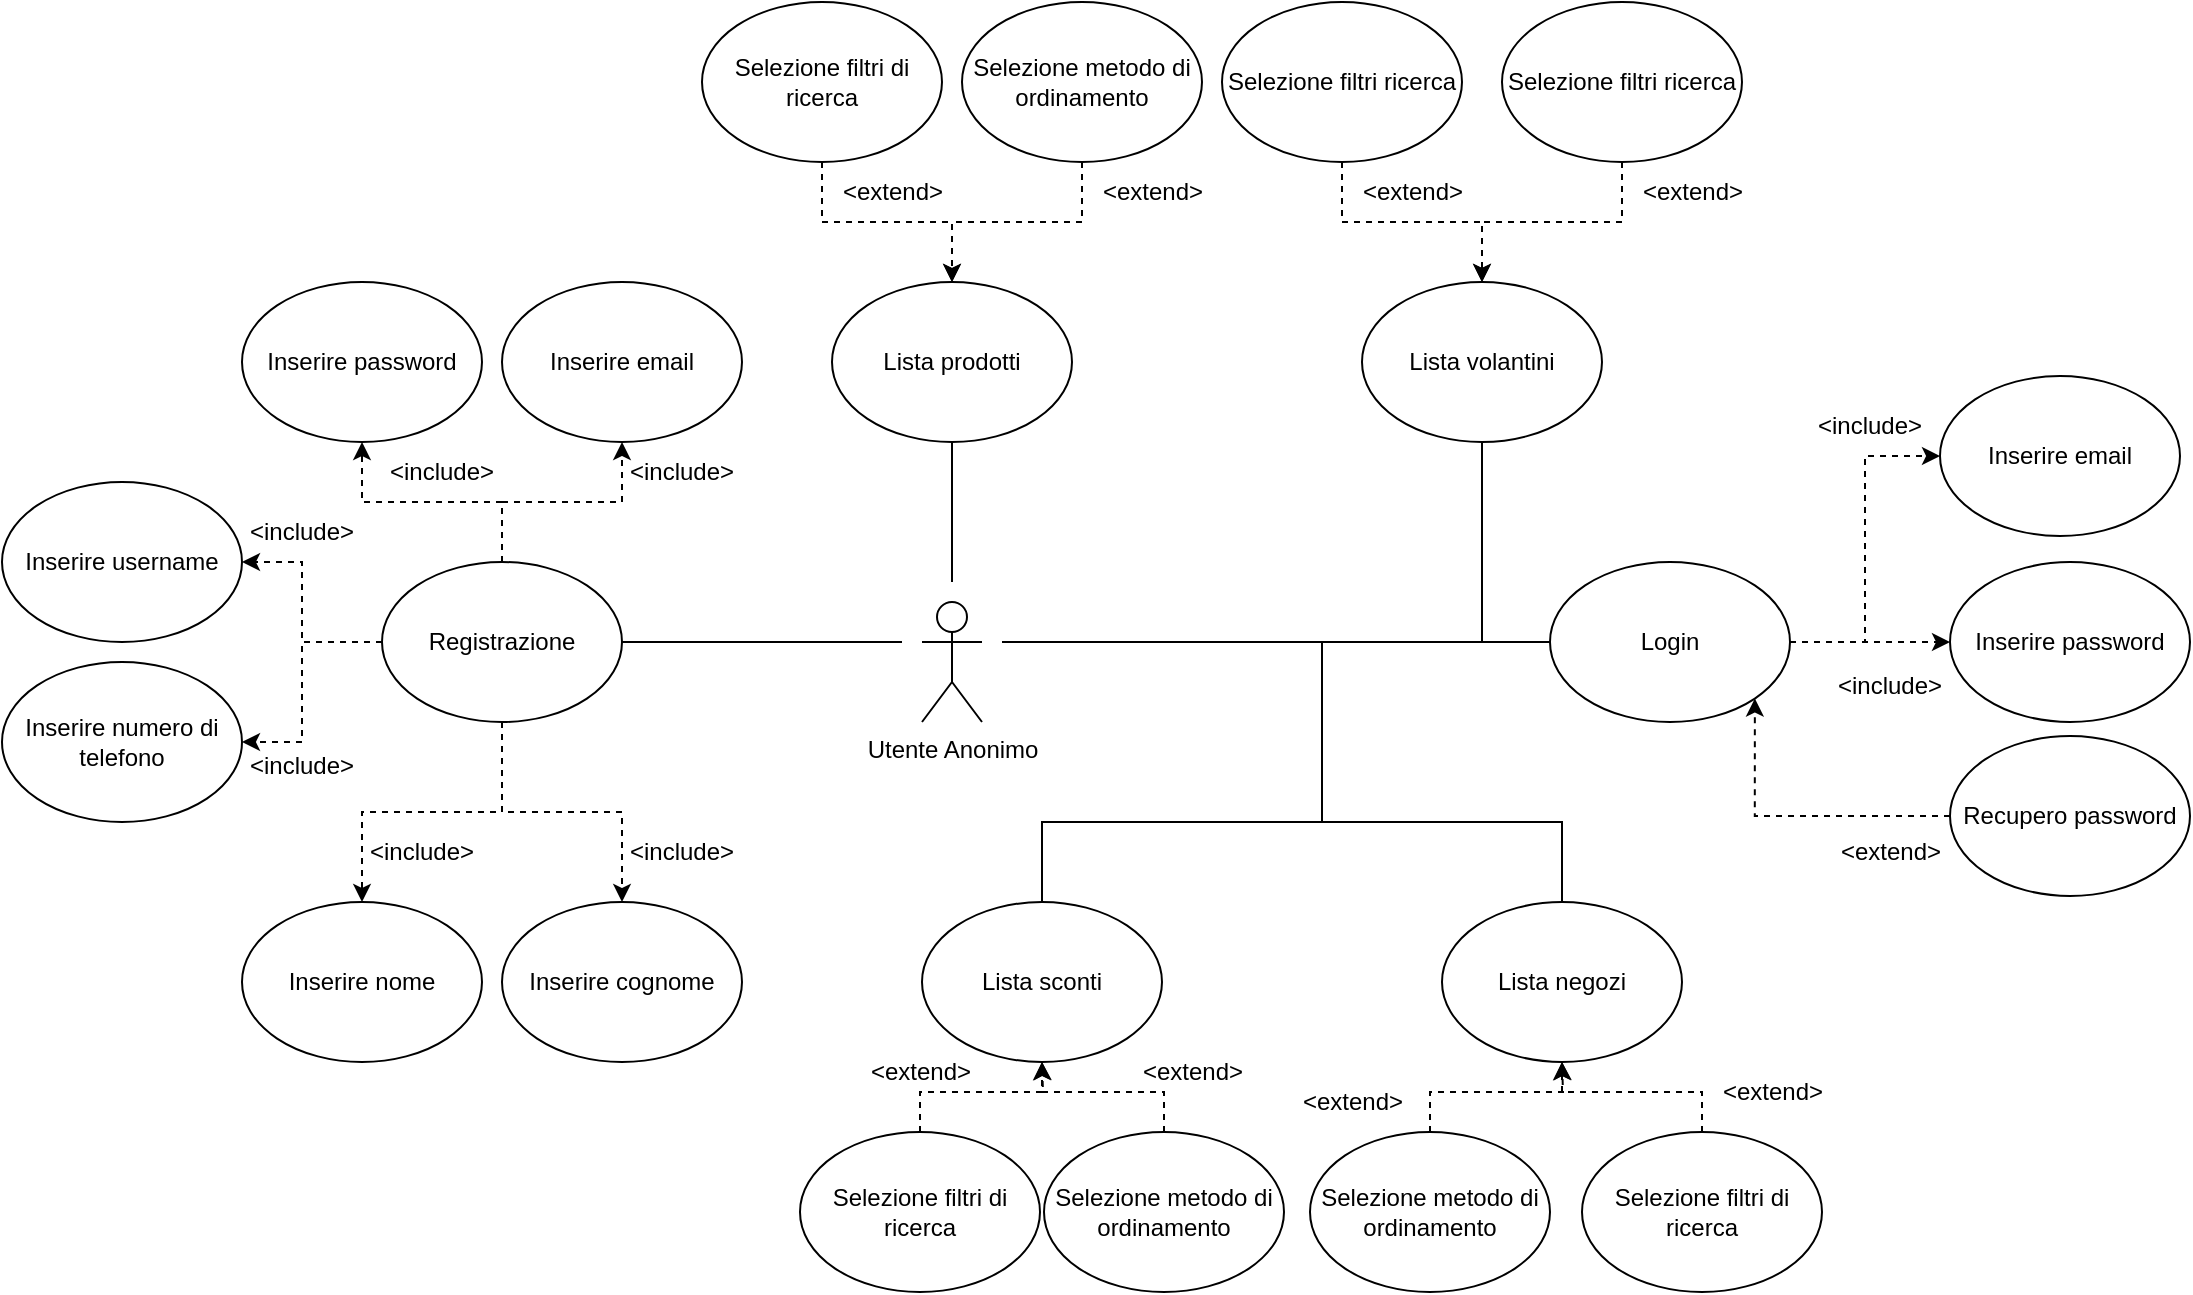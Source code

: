 <mxfile version="14.6.13" type="device"><diagram name="Pagina-1" id="lVRO8FN0cl4bYZhDUq4U"><mxGraphModel dx="1504" dy="1577" grid="1" gridSize="10" guides="1" tooltips="1" connect="1" arrows="1" fold="1" page="1" pageScale="1" pageWidth="827" pageHeight="1169" math="0" shadow="0"><root><mxCell id="0"/><mxCell id="1" parent="0"/><mxCell id="L7NKFnQ29NJkpKg581X9-1" value="Utente Anonimo&lt;br&gt;" style="shape=umlActor;verticalLabelPosition=bottom;verticalAlign=top;html=1;outlineConnect=0;" parent="1" vertex="1"><mxGeometry x="100" y="160" width="30" height="60" as="geometry"/></mxCell><mxCell id="L7NKFnQ29NJkpKg581X9-8" style="edgeStyle=orthogonalEdgeStyle;rounded=0;orthogonalLoop=1;jettySize=auto;html=1;exitX=1;exitY=0.5;exitDx=0;exitDy=0;entryX=0;entryY=0.5;entryDx=0;entryDy=0;dashed=1;" parent="1" source="L7NKFnQ29NJkpKg581X9-2" target="L7NKFnQ29NJkpKg581X9-5" edge="1"><mxGeometry relative="1" as="geometry"/></mxCell><mxCell id="L7NKFnQ29NJkpKg581X9-9" style="edgeStyle=orthogonalEdgeStyle;rounded=0;orthogonalLoop=1;jettySize=auto;html=1;exitX=1;exitY=0.5;exitDx=0;exitDy=0;entryX=0;entryY=0.5;entryDx=0;entryDy=0;dashed=1;" parent="1" source="L7NKFnQ29NJkpKg581X9-2" target="L7NKFnQ29NJkpKg581X9-6" edge="1"><mxGeometry relative="1" as="geometry"/></mxCell><mxCell id="L7NKFnQ29NJkpKg581X9-2" value="Login" style="ellipse;whiteSpace=wrap;html=1;" parent="1" vertex="1"><mxGeometry x="414" y="140" width="120" height="80" as="geometry"/></mxCell><mxCell id="L7NKFnQ29NJkpKg581X9-5" value="Inserire email" style="ellipse;whiteSpace=wrap;html=1;" parent="1" vertex="1"><mxGeometry x="609" y="47" width="120" height="80" as="geometry"/></mxCell><mxCell id="L7NKFnQ29NJkpKg581X9-6" value="Inserire password" style="ellipse;whiteSpace=wrap;html=1;" parent="1" vertex="1"><mxGeometry x="614" y="140" width="120" height="80" as="geometry"/></mxCell><mxCell id="L7NKFnQ29NJkpKg581X9-10" value="&amp;lt;include&amp;gt;" style="text;html=1;strokeColor=none;fillColor=none;align=center;verticalAlign=middle;whiteSpace=wrap;rounded=0;" parent="1" vertex="1"><mxGeometry x="544" y="57" width="60" height="30" as="geometry"/></mxCell><mxCell id="L7NKFnQ29NJkpKg581X9-11" value="&amp;lt;include&amp;gt;" style="text;html=1;strokeColor=none;fillColor=none;align=center;verticalAlign=middle;whiteSpace=wrap;rounded=0;" parent="1" vertex="1"><mxGeometry x="554" y="187" width="60" height="30" as="geometry"/></mxCell><mxCell id="L7NKFnQ29NJkpKg581X9-16" value="" style="endArrow=none;html=1;rounded=0;entryX=0;entryY=0.5;entryDx=0;entryDy=0;" parent="1" target="L7NKFnQ29NJkpKg581X9-2" edge="1"><mxGeometry width="50" height="50" relative="1" as="geometry"><mxPoint x="140" y="180" as="sourcePoint"/><mxPoint x="450" y="160" as="targetPoint"/></mxGeometry></mxCell><mxCell id="L7NKFnQ29NJkpKg581X9-20" style="edgeStyle=orthogonalEdgeStyle;rounded=0;orthogonalLoop=1;jettySize=auto;html=1;exitX=0;exitY=0.5;exitDx=0;exitDy=0;entryX=1;entryY=1;entryDx=0;entryDy=0;dashed=1;" parent="1" source="L7NKFnQ29NJkpKg581X9-18" target="L7NKFnQ29NJkpKg581X9-2" edge="1"><mxGeometry relative="1" as="geometry"/></mxCell><mxCell id="L7NKFnQ29NJkpKg581X9-18" value="Recupero password" style="ellipse;whiteSpace=wrap;html=1;" parent="1" vertex="1"><mxGeometry x="614" y="227" width="120" height="80" as="geometry"/></mxCell><mxCell id="L7NKFnQ29NJkpKg581X9-21" value="&amp;lt;extend&amp;gt;" style="text;html=1;align=center;verticalAlign=middle;resizable=0;points=[];autosize=1;strokeColor=none;fillColor=none;" parent="1" vertex="1"><mxGeometry x="549" y="270" width="70" height="30" as="geometry"/></mxCell><mxCell id="L7NKFnQ29NJkpKg581X9-22" value="Lista prodotti" style="ellipse;whiteSpace=wrap;html=1;" parent="1" vertex="1"><mxGeometry x="55" width="120" height="80" as="geometry"/></mxCell><mxCell id="L7NKFnQ29NJkpKg581X9-31" style="edgeStyle=orthogonalEdgeStyle;rounded=0;orthogonalLoop=1;jettySize=auto;html=1;exitX=0.5;exitY=0;exitDx=0;exitDy=0;endArrow=none;endFill=0;" parent="1" source="L7NKFnQ29NJkpKg581X9-23" edge="1"><mxGeometry relative="1" as="geometry"><mxPoint x="140" y="180" as="targetPoint"/><Array as="points"><mxPoint x="160" y="270"/><mxPoint x="300" y="270"/><mxPoint x="300" y="180"/></Array></mxGeometry></mxCell><mxCell id="L7NKFnQ29NJkpKg581X9-23" value="Lista sconti" style="ellipse;whiteSpace=wrap;html=1;" parent="1" vertex="1"><mxGeometry x="100" y="310" width="120" height="80" as="geometry"/></mxCell><mxCell id="L7NKFnQ29NJkpKg581X9-30" style="edgeStyle=orthogonalEdgeStyle;rounded=0;orthogonalLoop=1;jettySize=auto;html=1;exitX=0.5;exitY=0;exitDx=0;exitDy=0;endArrow=none;endFill=0;" parent="1" source="L7NKFnQ29NJkpKg581X9-24" edge="1"><mxGeometry relative="1" as="geometry"><mxPoint x="140" y="180" as="targetPoint"/><Array as="points"><mxPoint x="420" y="270"/><mxPoint x="300" y="270"/><mxPoint x="300" y="180"/></Array></mxGeometry></mxCell><mxCell id="L7NKFnQ29NJkpKg581X9-24" value="Lista negozi" style="ellipse;whiteSpace=wrap;html=1;" parent="1" vertex="1"><mxGeometry x="360" y="310" width="120" height="80" as="geometry"/></mxCell><mxCell id="L7NKFnQ29NJkpKg581X9-32" style="edgeStyle=orthogonalEdgeStyle;rounded=0;orthogonalLoop=1;jettySize=auto;html=1;exitX=0.5;exitY=1;exitDx=0;exitDy=0;endArrow=none;endFill=0;" parent="1" source="L7NKFnQ29NJkpKg581X9-22" edge="1"><mxGeometry relative="1" as="geometry"><mxPoint x="115" y="150" as="targetPoint"/></mxGeometry></mxCell><mxCell id="L7NKFnQ29NJkpKg581X9-46" style="edgeStyle=orthogonalEdgeStyle;rounded=0;orthogonalLoop=1;jettySize=auto;html=1;exitX=0.5;exitY=1;exitDx=0;exitDy=0;dashed=1;" parent="1" source="L7NKFnQ29NJkpKg581X9-34" target="L7NKFnQ29NJkpKg581X9-40" edge="1"><mxGeometry relative="1" as="geometry"/></mxCell><mxCell id="L7NKFnQ29NJkpKg581X9-47" style="edgeStyle=orthogonalEdgeStyle;rounded=0;orthogonalLoop=1;jettySize=auto;html=1;exitX=0.5;exitY=1;exitDx=0;exitDy=0;dashed=1;" parent="1" source="L7NKFnQ29NJkpKg581X9-34" target="L7NKFnQ29NJkpKg581X9-39" edge="1"><mxGeometry relative="1" as="geometry"/></mxCell><mxCell id="L7NKFnQ29NJkpKg581X9-51" style="edgeStyle=orthogonalEdgeStyle;rounded=0;orthogonalLoop=1;jettySize=auto;html=1;exitX=0.5;exitY=0;exitDx=0;exitDy=0;dashed=1;" parent="1" source="L7NKFnQ29NJkpKg581X9-34" target="L7NKFnQ29NJkpKg581X9-37" edge="1"><mxGeometry relative="1" as="geometry"/></mxCell><mxCell id="L7NKFnQ29NJkpKg581X9-52" style="edgeStyle=orthogonalEdgeStyle;rounded=0;orthogonalLoop=1;jettySize=auto;html=1;exitX=0.5;exitY=0;exitDx=0;exitDy=0;dashed=1;" parent="1" source="L7NKFnQ29NJkpKg581X9-34" target="L7NKFnQ29NJkpKg581X9-36" edge="1"><mxGeometry relative="1" as="geometry"/></mxCell><mxCell id="H_Q5mjL9vNSc_3zblaO9-1" style="edgeStyle=orthogonalEdgeStyle;rounded=0;orthogonalLoop=1;jettySize=auto;html=1;exitX=0;exitY=0.5;exitDx=0;exitDy=0;entryX=1;entryY=0.5;entryDx=0;entryDy=0;dashed=1;" edge="1" parent="1" source="L7NKFnQ29NJkpKg581X9-34" target="L7NKFnQ29NJkpKg581X9-41"><mxGeometry relative="1" as="geometry"><Array as="points"><mxPoint x="-210" y="180"/><mxPoint x="-210" y="230"/></Array></mxGeometry></mxCell><mxCell id="L7NKFnQ29NJkpKg581X9-34" value="Registrazione" style="ellipse;whiteSpace=wrap;html=1;" parent="1" vertex="1"><mxGeometry x="-170" y="140" width="120" height="80" as="geometry"/></mxCell><mxCell id="L7NKFnQ29NJkpKg581X9-35" value="" style="endArrow=none;html=1;rounded=0;exitX=1;exitY=0.5;exitDx=0;exitDy=0;" parent="1" source="L7NKFnQ29NJkpKg581X9-34" edge="1"><mxGeometry width="50" height="50" relative="1" as="geometry"><mxPoint x="-140" y="270" as="sourcePoint"/><mxPoint x="90" y="180" as="targetPoint"/></mxGeometry></mxCell><mxCell id="L7NKFnQ29NJkpKg581X9-36" value="Inserire email" style="ellipse;whiteSpace=wrap;html=1;" parent="1" vertex="1"><mxGeometry x="-110" width="120" height="80" as="geometry"/></mxCell><mxCell id="L7NKFnQ29NJkpKg581X9-37" value="Inserire password" style="ellipse;whiteSpace=wrap;html=1;" parent="1" vertex="1"><mxGeometry x="-240" width="120" height="80" as="geometry"/></mxCell><mxCell id="L7NKFnQ29NJkpKg581X9-38" value="Inserire username" style="ellipse;whiteSpace=wrap;html=1;" parent="1" vertex="1"><mxGeometry x="-360" y="100" width="120" height="80" as="geometry"/></mxCell><mxCell id="L7NKFnQ29NJkpKg581X9-39" value="Inserire nome" style="ellipse;whiteSpace=wrap;html=1;" parent="1" vertex="1"><mxGeometry x="-240" y="310" width="120" height="80" as="geometry"/></mxCell><mxCell id="L7NKFnQ29NJkpKg581X9-40" value="Inserire cognome" style="ellipse;whiteSpace=wrap;html=1;" parent="1" vertex="1"><mxGeometry x="-110" y="310" width="120" height="80" as="geometry"/></mxCell><mxCell id="L7NKFnQ29NJkpKg581X9-41" value="Inserire numero di telefono" style="ellipse;whiteSpace=wrap;html=1;" parent="1" vertex="1"><mxGeometry x="-360" y="190" width="120" height="80" as="geometry"/></mxCell><mxCell id="L7NKFnQ29NJkpKg581X9-50" style="edgeStyle=orthogonalEdgeStyle;rounded=0;orthogonalLoop=1;jettySize=auto;html=1;exitX=0;exitY=0.5;exitDx=0;exitDy=0;dashed=1;entryX=1;entryY=0.5;entryDx=0;entryDy=0;" parent="1" source="L7NKFnQ29NJkpKg581X9-34" target="L7NKFnQ29NJkpKg581X9-38" edge="1"><mxGeometry relative="1" as="geometry"><mxPoint x="-170" y="190" as="sourcePoint"/><mxPoint x="-230" y="220" as="targetPoint"/><Array as="points"><mxPoint x="-210" y="180"/><mxPoint x="-210" y="140"/></Array></mxGeometry></mxCell><mxCell id="L7NKFnQ29NJkpKg581X9-53" value="&amp;lt;include&amp;gt;" style="text;html=1;strokeColor=none;fillColor=none;align=center;verticalAlign=middle;whiteSpace=wrap;rounded=0;" parent="1" vertex="1"><mxGeometry x="-50" y="80" width="60" height="30" as="geometry"/></mxCell><mxCell id="L7NKFnQ29NJkpKg581X9-54" value="&amp;lt;include&amp;gt;" style="text;html=1;strokeColor=none;fillColor=none;align=center;verticalAlign=middle;whiteSpace=wrap;rounded=0;" parent="1" vertex="1"><mxGeometry x="-170" y="80" width="60" height="30" as="geometry"/></mxCell><mxCell id="L7NKFnQ29NJkpKg581X9-55" value="&amp;lt;include&amp;gt;" style="text;html=1;strokeColor=none;fillColor=none;align=center;verticalAlign=middle;whiteSpace=wrap;rounded=0;" parent="1" vertex="1"><mxGeometry x="-240" y="110" width="60" height="30" as="geometry"/></mxCell><mxCell id="L7NKFnQ29NJkpKg581X9-56" value="&amp;lt;include&amp;gt;" style="text;html=1;strokeColor=none;fillColor=none;align=center;verticalAlign=middle;whiteSpace=wrap;rounded=0;" parent="1" vertex="1"><mxGeometry x="-240" y="227" width="60" height="30" as="geometry"/></mxCell><mxCell id="L7NKFnQ29NJkpKg581X9-58" value="&amp;lt;include&amp;gt;" style="text;html=1;strokeColor=none;fillColor=none;align=center;verticalAlign=middle;whiteSpace=wrap;rounded=0;" parent="1" vertex="1"><mxGeometry x="-180" y="270" width="60" height="30" as="geometry"/></mxCell><mxCell id="L7NKFnQ29NJkpKg581X9-59" value="&amp;lt;include&amp;gt;" style="text;html=1;strokeColor=none;fillColor=none;align=center;verticalAlign=middle;whiteSpace=wrap;rounded=0;" parent="1" vertex="1"><mxGeometry x="-50" y="270" width="60" height="30" as="geometry"/></mxCell><mxCell id="L7NKFnQ29NJkpKg581X9-64" style="edgeStyle=orthogonalEdgeStyle;rounded=0;orthogonalLoop=1;jettySize=auto;html=1;exitX=0.5;exitY=1;exitDx=0;exitDy=0;dashed=1;" parent="1" source="L7NKFnQ29NJkpKg581X9-61" target="L7NKFnQ29NJkpKg581X9-22" edge="1"><mxGeometry relative="1" as="geometry"/></mxCell><mxCell id="L7NKFnQ29NJkpKg581X9-61" value="Selezione filtri di ricerca" style="ellipse;whiteSpace=wrap;html=1;" parent="1" vertex="1"><mxGeometry x="-10" y="-140" width="120" height="80" as="geometry"/></mxCell><mxCell id="L7NKFnQ29NJkpKg581X9-65" style="edgeStyle=orthogonalEdgeStyle;rounded=0;orthogonalLoop=1;jettySize=auto;html=1;exitX=0.5;exitY=1;exitDx=0;exitDy=0;entryX=0.5;entryY=0;entryDx=0;entryDy=0;dashed=1;" parent="1" source="L7NKFnQ29NJkpKg581X9-62" target="L7NKFnQ29NJkpKg581X9-22" edge="1"><mxGeometry relative="1" as="geometry"/></mxCell><mxCell id="L7NKFnQ29NJkpKg581X9-62" value="Selezione metodo di ordinamento" style="ellipse;whiteSpace=wrap;html=1;" parent="1" vertex="1"><mxGeometry x="120" y="-140" width="120" height="80" as="geometry"/></mxCell><mxCell id="L7NKFnQ29NJkpKg581X9-66" value="&amp;lt;extend&amp;gt;" style="text;html=1;align=center;verticalAlign=middle;resizable=0;points=[];autosize=1;strokeColor=none;fillColor=none;" parent="1" vertex="1"><mxGeometry x="180" y="-60" width="70" height="30" as="geometry"/></mxCell><mxCell id="L7NKFnQ29NJkpKg581X9-67" value="&amp;lt;extend&amp;gt;" style="text;html=1;align=center;verticalAlign=middle;resizable=0;points=[];autosize=1;strokeColor=none;fillColor=none;" parent="1" vertex="1"><mxGeometry x="50" y="-60" width="70" height="30" as="geometry"/></mxCell><mxCell id="L7NKFnQ29NJkpKg581X9-82" style="edgeStyle=orthogonalEdgeStyle;rounded=0;orthogonalLoop=1;jettySize=auto;html=1;exitX=0.5;exitY=0;exitDx=0;exitDy=0;entryX=0.5;entryY=1;entryDx=0;entryDy=0;dashed=1;" parent="1" source="L7NKFnQ29NJkpKg581X9-69" target="L7NKFnQ29NJkpKg581X9-23" edge="1"><mxGeometry relative="1" as="geometry"/></mxCell><mxCell id="L7NKFnQ29NJkpKg581X9-69" value="Selezione metodo di ordinamento" style="ellipse;whiteSpace=wrap;html=1;" parent="1" vertex="1"><mxGeometry x="161" y="425" width="120" height="80" as="geometry"/></mxCell><mxCell id="L7NKFnQ29NJkpKg581X9-75" style="edgeStyle=orthogonalEdgeStyle;rounded=0;orthogonalLoop=1;jettySize=auto;html=1;exitX=0.5;exitY=0;exitDx=0;exitDy=0;dashed=1;" parent="1" source="L7NKFnQ29NJkpKg581X9-70" edge="1"><mxGeometry relative="1" as="geometry"><mxPoint x="420" y="390" as="targetPoint"/></mxGeometry></mxCell><mxCell id="L7NKFnQ29NJkpKg581X9-70" value="Selezione metodo di ordinamento" style="ellipse;whiteSpace=wrap;html=1;" parent="1" vertex="1"><mxGeometry x="294" y="425" width="120" height="80" as="geometry"/></mxCell><mxCell id="L7NKFnQ29NJkpKg581X9-73" style="edgeStyle=orthogonalEdgeStyle;rounded=0;orthogonalLoop=1;jettySize=auto;html=1;exitX=0.5;exitY=0;exitDx=0;exitDy=0;entryX=0.5;entryY=1;entryDx=0;entryDy=0;dashed=1;" parent="1" source="L7NKFnQ29NJkpKg581X9-71" target="L7NKFnQ29NJkpKg581X9-24" edge="1"><mxGeometry relative="1" as="geometry"/></mxCell><mxCell id="L7NKFnQ29NJkpKg581X9-71" value="Selezione filtri di ricerca" style="ellipse;whiteSpace=wrap;html=1;" parent="1" vertex="1"><mxGeometry x="430" y="425" width="120" height="80" as="geometry"/></mxCell><mxCell id="L7NKFnQ29NJkpKg581X9-78" value="&amp;lt;extend&amp;gt;" style="text;html=1;align=center;verticalAlign=middle;resizable=0;points=[];autosize=1;strokeColor=none;fillColor=none;" parent="1" vertex="1"><mxGeometry x="490" y="390" width="70" height="30" as="geometry"/></mxCell><mxCell id="L7NKFnQ29NJkpKg581X9-79" value="&amp;lt;extend&amp;gt;" style="text;html=1;align=center;verticalAlign=middle;resizable=0;points=[];autosize=1;strokeColor=none;fillColor=none;" parent="1" vertex="1"><mxGeometry x="280" y="395" width="70" height="30" as="geometry"/></mxCell><mxCell id="L7NKFnQ29NJkpKg581X9-83" style="edgeStyle=orthogonalEdgeStyle;rounded=0;orthogonalLoop=1;jettySize=auto;html=1;exitX=0.5;exitY=0;exitDx=0;exitDy=0;dashed=1;" parent="1" source="L7NKFnQ29NJkpKg581X9-81" edge="1"><mxGeometry relative="1" as="geometry"><mxPoint x="160" y="390" as="targetPoint"/></mxGeometry></mxCell><mxCell id="L7NKFnQ29NJkpKg581X9-81" value="Selezione filtri di ricerca" style="ellipse;whiteSpace=wrap;html=1;" parent="1" vertex="1"><mxGeometry x="39" y="425" width="120" height="80" as="geometry"/></mxCell><mxCell id="L7NKFnQ29NJkpKg581X9-84" value="&amp;lt;extend&amp;gt;" style="text;html=1;align=center;verticalAlign=middle;resizable=0;points=[];autosize=1;strokeColor=none;fillColor=none;" parent="1" vertex="1"><mxGeometry x="200" y="380" width="70" height="30" as="geometry"/></mxCell><mxCell id="L7NKFnQ29NJkpKg581X9-85" value="&amp;lt;extend&amp;gt;" style="text;html=1;align=center;verticalAlign=middle;resizable=0;points=[];autosize=1;strokeColor=none;fillColor=none;" parent="1" vertex="1"><mxGeometry x="64" y="380" width="70" height="30" as="geometry"/></mxCell><mxCell id="L7NKFnQ29NJkpKg581X9-90" style="edgeStyle=orthogonalEdgeStyle;rounded=0;orthogonalLoop=1;jettySize=auto;html=1;exitX=0.5;exitY=1;exitDx=0;exitDy=0;endArrow=none;endFill=0;" parent="1" source="L7NKFnQ29NJkpKg581X9-86" edge="1"><mxGeometry relative="1" as="geometry"><mxPoint x="259.862" y="180.0" as="targetPoint"/><Array as="points"><mxPoint x="380" y="180"/></Array></mxGeometry></mxCell><mxCell id="L7NKFnQ29NJkpKg581X9-86" value="Lista volantini" style="ellipse;whiteSpace=wrap;html=1;" parent="1" vertex="1"><mxGeometry x="320" width="120" height="80" as="geometry"/></mxCell><mxCell id="L7NKFnQ29NJkpKg581X9-92" style="edgeStyle=orthogonalEdgeStyle;rounded=0;orthogonalLoop=1;jettySize=auto;html=1;exitX=0.5;exitY=1;exitDx=0;exitDy=0;entryX=0.5;entryY=0;entryDx=0;entryDy=0;dashed=1;" parent="1" source="L7NKFnQ29NJkpKg581X9-89" target="L7NKFnQ29NJkpKg581X9-86" edge="1"><mxGeometry relative="1" as="geometry"/></mxCell><mxCell id="L7NKFnQ29NJkpKg581X9-89" value="Selezione filtri ricerca" style="ellipse;whiteSpace=wrap;html=1;" parent="1" vertex="1"><mxGeometry x="390" y="-140" width="120" height="80" as="geometry"/></mxCell><mxCell id="L7NKFnQ29NJkpKg581X9-93" value="&amp;lt;extend&amp;gt;" style="text;html=1;align=center;verticalAlign=middle;resizable=0;points=[];autosize=1;strokeColor=none;fillColor=none;" parent="1" vertex="1"><mxGeometry x="310" y="-60" width="70" height="30" as="geometry"/></mxCell><mxCell id="cWVA2WP9UqCwnjqZZ13s-2" style="edgeStyle=orthogonalEdgeStyle;rounded=0;orthogonalLoop=1;jettySize=auto;html=1;exitX=0.5;exitY=1;exitDx=0;exitDy=0;dashed=1;" parent="1" source="cWVA2WP9UqCwnjqZZ13s-1" target="L7NKFnQ29NJkpKg581X9-86" edge="1"><mxGeometry relative="1" as="geometry"/></mxCell><mxCell id="cWVA2WP9UqCwnjqZZ13s-1" value="Selezione filtri ricerca" style="ellipse;whiteSpace=wrap;html=1;" parent="1" vertex="1"><mxGeometry x="250" y="-140" width="120" height="80" as="geometry"/></mxCell><mxCell id="cWVA2WP9UqCwnjqZZ13s-3" value="&amp;lt;extend&amp;gt;" style="text;html=1;align=center;verticalAlign=middle;resizable=0;points=[];autosize=1;strokeColor=none;fillColor=none;" parent="1" vertex="1"><mxGeometry x="450" y="-60" width="70" height="30" as="geometry"/></mxCell></root></mxGraphModel></diagram></mxfile>